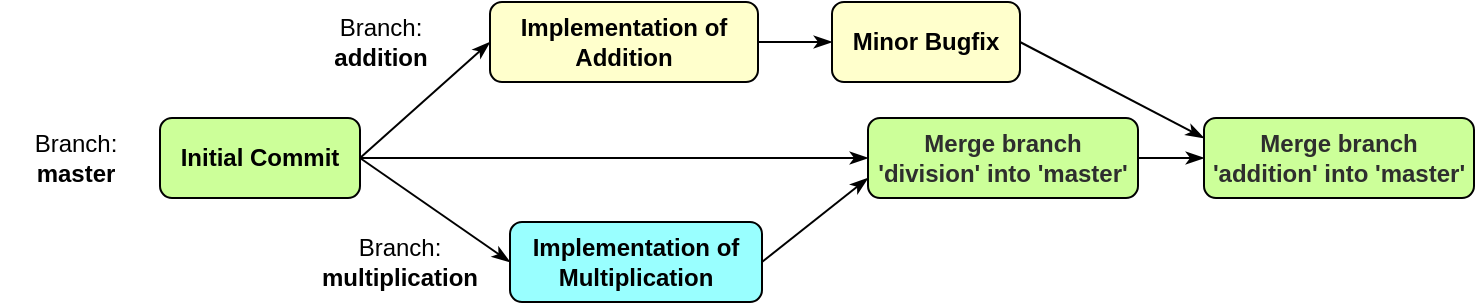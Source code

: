<mxfile version="11.3.0" type="device" pages="1"><diagram id="SzPHSc5GXSsL7y1giB9M" name="Page-1"><mxGraphModel dx="1188" dy="681" grid="1" gridSize="10" guides="1" tooltips="1" connect="1" arrows="1" fold="1" page="1" pageScale="1" pageWidth="827" pageHeight="1169" math="0" shadow="0"><root><mxCell id="0"/><mxCell id="1" parent="0"/><mxCell id="yrpsyPFtfuvaEQhXYGO_-16" value="Initial Commit" style="rounded=1;whiteSpace=wrap;html=1;fillColor=#CCFF99;fontStyle=1" parent="1" vertex="1"><mxGeometry x="110" y="128" width="100" height="40" as="geometry"/></mxCell><mxCell id="yrpsyPFtfuvaEQhXYGO_-21" style="edgeStyle=none;rounded=0;orthogonalLoop=1;jettySize=auto;html=1;exitX=1;exitY=0.5;exitDx=0;exitDy=0;entryX=0;entryY=0.5;entryDx=0;entryDy=0;endArrow=classicThin;endFill=1;" parent="1" source="yrpsyPFtfuvaEQhXYGO_-16" target="-IuOv1e31eIhTOnqOoDs-2" edge="1"><mxGeometry relative="1" as="geometry"><mxPoint x="214" y="90" as="targetPoint"/></mxGeometry></mxCell><mxCell id="-IuOv1e31eIhTOnqOoDs-2" value="Implementation of Addition" style="rounded=1;whiteSpace=wrap;html=1;fillColor=#FFFFCC;fontStyle=1" vertex="1" parent="1"><mxGeometry x="275" y="70" width="134" height="40" as="geometry"/></mxCell><mxCell id="-IuOv1e31eIhTOnqOoDs-3" value="Minor Bugfix" style="rounded=1;whiteSpace=wrap;html=1;fillColor=#FFFFCC;fontStyle=1" vertex="1" parent="1"><mxGeometry x="446" y="70" width="94" height="40" as="geometry"/></mxCell><mxCell id="-IuOv1e31eIhTOnqOoDs-4" value="Implementation of Multiplication" style="rounded=1;whiteSpace=wrap;html=1;fillColor=#99FFFF;fontStyle=1" vertex="1" parent="1"><mxGeometry x="285" y="180" width="126" height="40" as="geometry"/></mxCell><mxCell id="-IuOv1e31eIhTOnqOoDs-5" style="edgeStyle=none;rounded=0;orthogonalLoop=1;jettySize=auto;html=1;exitX=1;exitY=0.5;exitDx=0;exitDy=0;entryX=0;entryY=0.5;entryDx=0;entryDy=0;endArrow=classicThin;endFill=1;" edge="1" parent="1" source="yrpsyPFtfuvaEQhXYGO_-16" target="-IuOv1e31eIhTOnqOoDs-4"><mxGeometry relative="1" as="geometry"><mxPoint x="170" y="150" as="sourcePoint"/><mxPoint x="224" y="100" as="targetPoint"/></mxGeometry></mxCell><mxCell id="-IuOv1e31eIhTOnqOoDs-6" style="edgeStyle=none;rounded=0;orthogonalLoop=1;jettySize=auto;html=1;exitX=1;exitY=0.5;exitDx=0;exitDy=0;entryX=0;entryY=0.5;entryDx=0;entryDy=0;endArrow=classicThin;endFill=1;" edge="1" parent="1" source="-IuOv1e31eIhTOnqOoDs-2" target="-IuOv1e31eIhTOnqOoDs-3"><mxGeometry relative="1" as="geometry"><mxPoint x="229" y="150" as="sourcePoint"/><mxPoint x="285" y="100" as="targetPoint"/></mxGeometry></mxCell><mxCell id="-IuOv1e31eIhTOnqOoDs-7" value="Branch:&lt;br&gt;&lt;b&gt;addition&lt;/b&gt;" style="text;html=1;strokeColor=none;fillColor=none;align=center;verticalAlign=middle;whiteSpace=wrap;rounded=0;" vertex="1" parent="1"><mxGeometry x="183" y="70" width="75" height="40" as="geometry"/></mxCell><mxCell id="-IuOv1e31eIhTOnqOoDs-8" value="Branch:&lt;br&gt;&lt;b&gt;master&lt;/b&gt;" style="text;html=1;strokeColor=none;fillColor=none;align=center;verticalAlign=middle;whiteSpace=wrap;rounded=0;" vertex="1" parent="1"><mxGeometry x="30" y="133" width="76" height="30" as="geometry"/></mxCell><mxCell id="-IuOv1e31eIhTOnqOoDs-10" value="Branch:&lt;br&gt;&lt;b&gt;multiplication&lt;/b&gt;" style="text;html=1;strokeColor=none;fillColor=none;align=center;verticalAlign=middle;whiteSpace=wrap;rounded=0;" vertex="1" parent="1"><mxGeometry x="177" y="185" width="106" height="30" as="geometry"/></mxCell><mxCell id="-IuOv1e31eIhTOnqOoDs-11" value="&lt;span style=&quot;color: rgb(46 , 46 , 46) ; white-space: nowrap&quot;&gt;Merge branch&lt;br&gt;'division' into 'master'&lt;/span&gt;" style="rounded=1;whiteSpace=wrap;html=1;fillColor=#CCFF99;fontStyle=1;align=center;" vertex="1" parent="1"><mxGeometry x="464" y="128" width="135" height="40" as="geometry"/></mxCell><mxCell id="-IuOv1e31eIhTOnqOoDs-14" value="&lt;span style=&quot;color: rgb(46 , 46 , 46) ; white-space: nowrap&quot;&gt;Merge branch&lt;br&gt;'addition' into 'master'&lt;/span&gt;" style="rounded=1;whiteSpace=wrap;html=1;fillColor=#CCFF99;fontStyle=1;align=center;" vertex="1" parent="1"><mxGeometry x="632" y="128" width="135" height="40" as="geometry"/></mxCell><mxCell id="-IuOv1e31eIhTOnqOoDs-15" style="edgeStyle=none;rounded=0;orthogonalLoop=1;jettySize=auto;html=1;exitX=1;exitY=0.5;exitDx=0;exitDy=0;entryX=0;entryY=0.75;entryDx=0;entryDy=0;endArrow=classicThin;endFill=1;" edge="1" parent="1" source="-IuOv1e31eIhTOnqOoDs-4" target="-IuOv1e31eIhTOnqOoDs-11"><mxGeometry relative="1" as="geometry"><mxPoint x="220" y="158" as="sourcePoint"/><mxPoint x="333" y="210" as="targetPoint"/></mxGeometry></mxCell><mxCell id="-IuOv1e31eIhTOnqOoDs-16" style="edgeStyle=none;rounded=0;orthogonalLoop=1;jettySize=auto;html=1;exitX=1;exitY=0.5;exitDx=0;exitDy=0;entryX=0;entryY=0.5;entryDx=0;entryDy=0;endArrow=classicThin;endFill=1;" edge="1" parent="1" source="-IuOv1e31eIhTOnqOoDs-11" target="-IuOv1e31eIhTOnqOoDs-14"><mxGeometry relative="1" as="geometry"><mxPoint x="459" y="210" as="sourcePoint"/><mxPoint x="533" y="158" as="targetPoint"/></mxGeometry></mxCell><mxCell id="-IuOv1e31eIhTOnqOoDs-17" style="edgeStyle=none;rounded=0;orthogonalLoop=1;jettySize=auto;html=1;exitX=1;exitY=0.5;exitDx=0;exitDy=0;entryX=0;entryY=0.25;entryDx=0;entryDy=0;endArrow=classicThin;endFill=1;" edge="1" parent="1" source="-IuOv1e31eIhTOnqOoDs-3" target="-IuOv1e31eIhTOnqOoDs-14"><mxGeometry relative="1" as="geometry"><mxPoint x="469" y="220" as="sourcePoint"/><mxPoint x="543" y="168" as="targetPoint"/></mxGeometry></mxCell><mxCell id="-IuOv1e31eIhTOnqOoDs-18" style="edgeStyle=none;rounded=0;orthogonalLoop=1;jettySize=auto;html=1;exitX=1;exitY=0.5;exitDx=0;exitDy=0;entryX=0;entryY=0.5;entryDx=0;entryDy=0;endArrow=classicThin;endFill=1;" edge="1" parent="1" source="yrpsyPFtfuvaEQhXYGO_-16" target="-IuOv1e31eIhTOnqOoDs-11"><mxGeometry relative="1" as="geometry"><mxPoint x="421.0" y="210" as="sourcePoint"/><mxPoint x="474" y="168" as="targetPoint"/></mxGeometry></mxCell></root></mxGraphModel></diagram></mxfile>